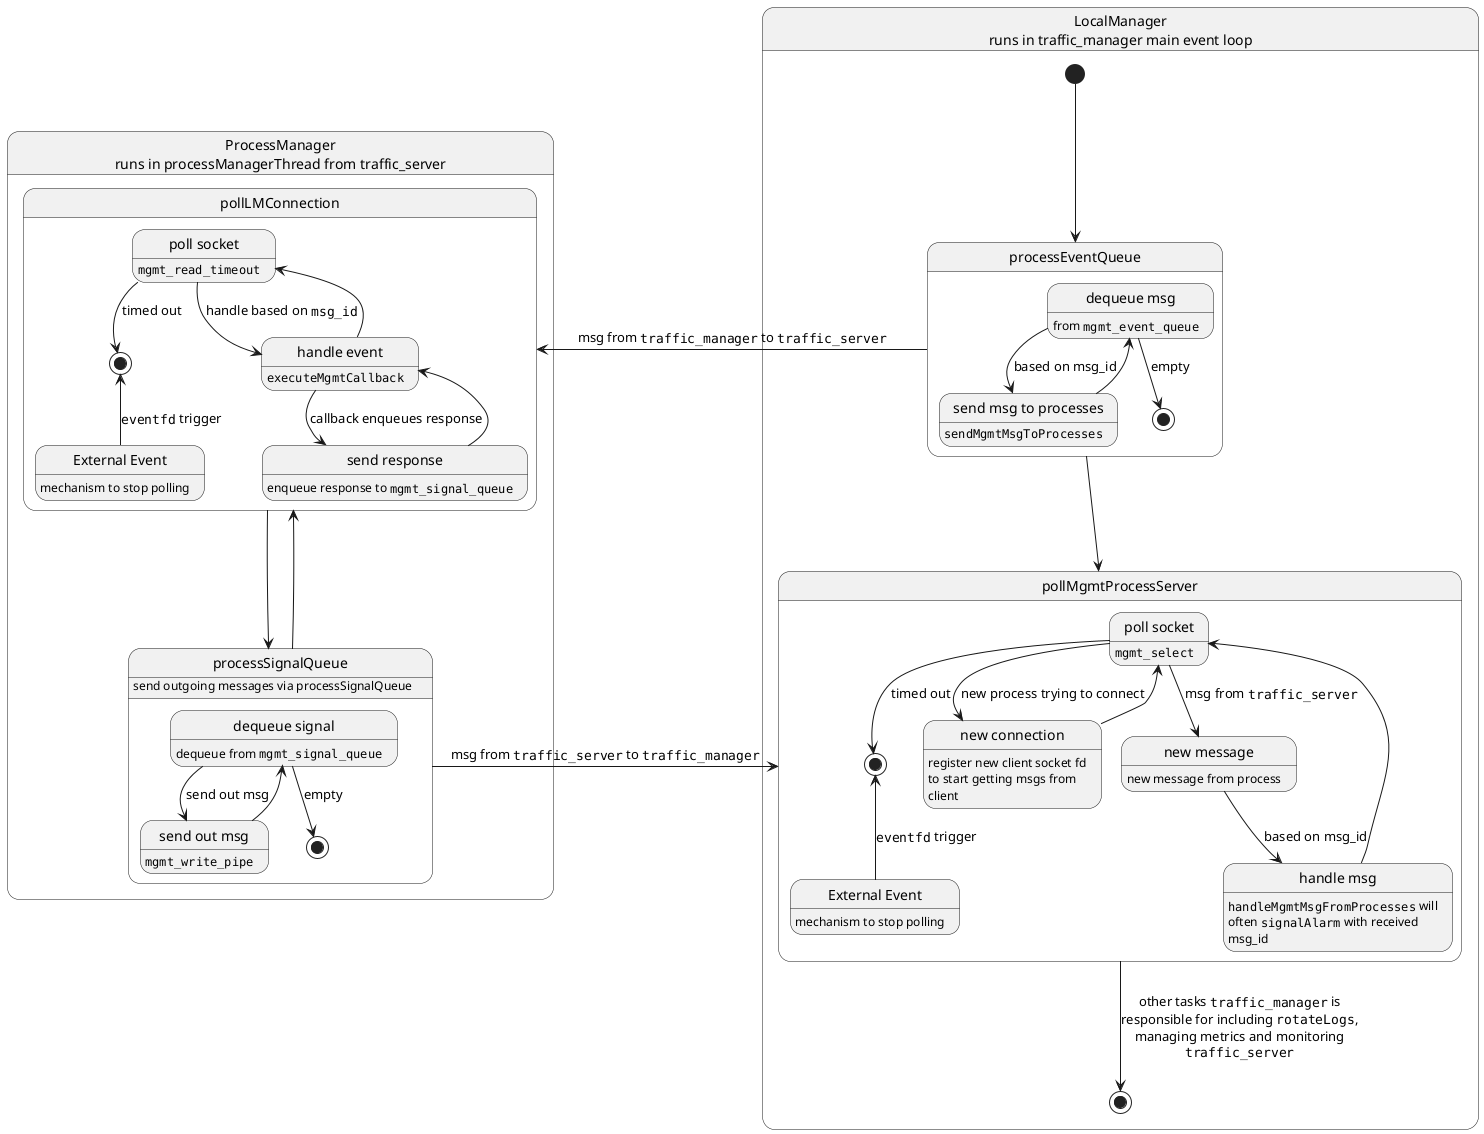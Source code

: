 ' Licensed under the Apache License, Version 2.0 (the "License");
' you may not use this file except in compliance with the License.
' You may obtain a copy of the License at http://www.apache.org/licenses/LICENSE-2.0
' Unless required by  applicable law or agreed to in writing, software distributed under the License is distributed
' on an \"AS IS\" BASIS, WITHOUT WARRANTIES OR CONDITIONS OF ANY KIND, either express or implied.
' See the License for the specific language governing permissions and limitations under the License.

@startuml

state "LocalManager\nruns in traffic_manager main event loop" as traffic_manager {
    state "processEventQueue" as tm_process_events {
        state "dequeue msg" as tm_dequeue : from ""mgmt_event_queue""
        state "send msg to processes" as tm_send_events : ""sendMgmtMsgToProcesses""
        tm_dequeue -d-> [*] : empty
        tm_dequeue -d-> tm_send_events : based on msg_id
        tm_send_events -u-> tm_dequeue
    }

    state "pollMgmtProcessServer" as tm_poll_ts {
        state "poll socket" as tm_poll_sock : ""mgmt_select""
        state "new connection" as tm_new_process : register new client socket fd\nto start getting msgs from\nclient
        state "new message" as tm_new_message : new message from process
        state "handle msg" as tm_handle_msg : ""handleMgmtMsgFromProcesses"" will\noften ""signalAlarm"" with received\nmsg_id

        tm_poll_sock -d-> tm_new_process : new process trying to connect
        tm_poll_sock -d-> tm_new_message : msg from ""traffic_server""
        tm_poll_sock -d-> [*] : timed out
        tm_new_message -d-> tm_handle_msg : based on msg_id
        tm_handle_msg -u-> tm_poll_sock
        tm_new_process -u-> tm_poll_sock

        state "External Event" as tm_ext_event : mechanism to stop polling
        tm_ext_event -u-> [*] : ""eventfd"" trigger
    }

    [*] -d-> tm_process_events
    tm_process_events -d-> tm_poll_ts
    tm_poll_ts -d-> [*] : other tasks ""traffic_manager"" is\nresponsible for including ""rotateLogs"",\nmanaging metrics and monitoring\n""traffic_server""
}

state "ProcessManager\nruns in processManagerThread from traffic_server" as traffic_server {
    state "pollLMConnection" as ts_poll_tm {
        state "poll socket" as ts_poll_sock : ""mgmt_read_timeout""
        state "handle event" as ts_handle_event : ""executeMgmtCallback""
        state "send response" as ts_response : enqueue response to ""mgmt_signal_queue""
        ts_poll_sock -down-> ts_handle_event : handle based on ""msg_id""
        ts_handle_event -d-> ts_response : callback enqueues response
        ts_response -u-> ts_handle_event
        ts_handle_event -u-> ts_poll_sock

        ts_poll_sock -down-> [*] : timed out
        state "External Event" as ts_ext_event : mechanism to stop polling
        ts_ext_event -u-> [*] : ""eventfd"" trigger
    }

    state "processSignalQueue" as ts_send_signals {
        state "dequeue signal" as ts_dequeue_signal : dequeue from ""mgmt_signal_queue""
        state "send out msg" as ts_outgoing_msg : ""mgmt_write_pipe""
        ts_dequeue_signal -d-> [*] : empty
        ts_dequeue_signal -d-> ts_outgoing_msg : send out msg
        ts_outgoing_msg -u-> ts_dequeue_signal

    }
    ts_send_signals : send outgoing messages via processSignalQueue
    ts_poll_tm -down-> ts_send_signals
    ts_send_signals -up-> ts_poll_tm
}

ts_send_signals -r-> tm_poll_ts : msg from ""traffic_server"" to ""traffic_manager""
tm_process_events -l-> ts_poll_tm : msg from ""traffic_manager"" to ""traffic_server""


@enduml
